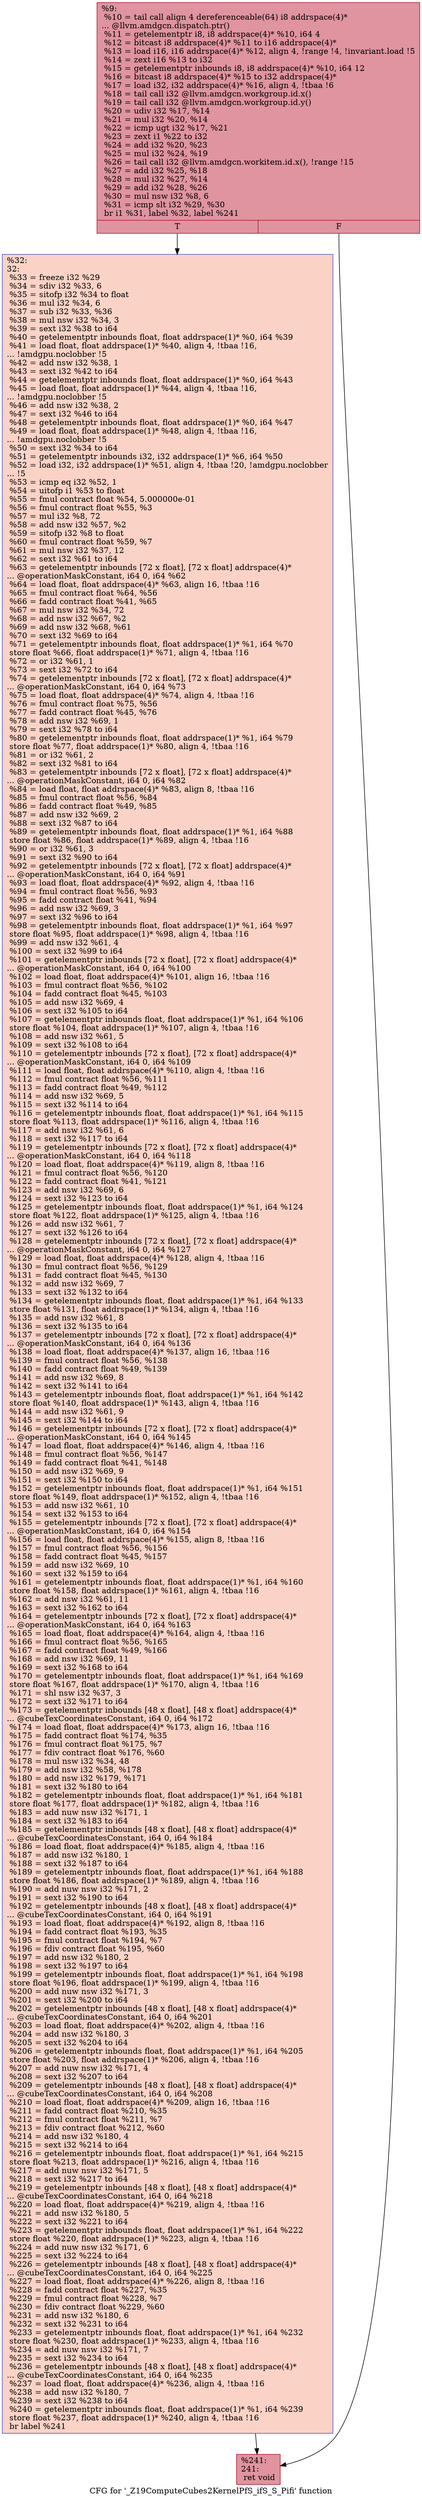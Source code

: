 digraph "CFG for '_Z19ComputeCubes2KernelPfS_ifS_S_Pifi' function" {
	label="CFG for '_Z19ComputeCubes2KernelPfS_ifS_S_Pifi' function";

	Node0x6119420 [shape=record,color="#b70d28ff", style=filled, fillcolor="#b70d2870",label="{%9:\l  %10 = tail call align 4 dereferenceable(64) i8 addrspace(4)*\l... @llvm.amdgcn.dispatch.ptr()\l  %11 = getelementptr i8, i8 addrspace(4)* %10, i64 4\l  %12 = bitcast i8 addrspace(4)* %11 to i16 addrspace(4)*\l  %13 = load i16, i16 addrspace(4)* %12, align 4, !range !4, !invariant.load !5\l  %14 = zext i16 %13 to i32\l  %15 = getelementptr inbounds i8, i8 addrspace(4)* %10, i64 12\l  %16 = bitcast i8 addrspace(4)* %15 to i32 addrspace(4)*\l  %17 = load i32, i32 addrspace(4)* %16, align 4, !tbaa !6\l  %18 = tail call i32 @llvm.amdgcn.workgroup.id.x()\l  %19 = tail call i32 @llvm.amdgcn.workgroup.id.y()\l  %20 = udiv i32 %17, %14\l  %21 = mul i32 %20, %14\l  %22 = icmp ugt i32 %17, %21\l  %23 = zext i1 %22 to i32\l  %24 = add i32 %20, %23\l  %25 = mul i32 %24, %19\l  %26 = tail call i32 @llvm.amdgcn.workitem.id.x(), !range !15\l  %27 = add i32 %25, %18\l  %28 = mul i32 %27, %14\l  %29 = add i32 %28, %26\l  %30 = mul nsw i32 %8, 6\l  %31 = icmp slt i32 %29, %30\l  br i1 %31, label %32, label %241\l|{<s0>T|<s1>F}}"];
	Node0x6119420:s0 -> Node0x611b8c0;
	Node0x6119420:s1 -> Node0x611b950;
	Node0x611b8c0 [shape=record,color="#3d50c3ff", style=filled, fillcolor="#f59c7d70",label="{%32:\l32:                                               \l  %33 = freeze i32 %29\l  %34 = sdiv i32 %33, 6\l  %35 = sitofp i32 %34 to float\l  %36 = mul i32 %34, 6\l  %37 = sub i32 %33, %36\l  %38 = mul nsw i32 %34, 3\l  %39 = sext i32 %38 to i64\l  %40 = getelementptr inbounds float, float addrspace(1)* %0, i64 %39\l  %41 = load float, float addrspace(1)* %40, align 4, !tbaa !16,\l... !amdgpu.noclobber !5\l  %42 = add nsw i32 %38, 1\l  %43 = sext i32 %42 to i64\l  %44 = getelementptr inbounds float, float addrspace(1)* %0, i64 %43\l  %45 = load float, float addrspace(1)* %44, align 4, !tbaa !16,\l... !amdgpu.noclobber !5\l  %46 = add nsw i32 %38, 2\l  %47 = sext i32 %46 to i64\l  %48 = getelementptr inbounds float, float addrspace(1)* %0, i64 %47\l  %49 = load float, float addrspace(1)* %48, align 4, !tbaa !16,\l... !amdgpu.noclobber !5\l  %50 = sext i32 %34 to i64\l  %51 = getelementptr inbounds i32, i32 addrspace(1)* %6, i64 %50\l  %52 = load i32, i32 addrspace(1)* %51, align 4, !tbaa !20, !amdgpu.noclobber\l... !5\l  %53 = icmp eq i32 %52, 1\l  %54 = uitofp i1 %53 to float\l  %55 = fmul contract float %54, 5.000000e-01\l  %56 = fmul contract float %55, %3\l  %57 = mul i32 %8, 72\l  %58 = add nsw i32 %57, %2\l  %59 = sitofp i32 %8 to float\l  %60 = fmul contract float %59, %7\l  %61 = mul nsw i32 %37, 12\l  %62 = sext i32 %61 to i64\l  %63 = getelementptr inbounds [72 x float], [72 x float] addrspace(4)*\l... @operationMaskConstant, i64 0, i64 %62\l  %64 = load float, float addrspace(4)* %63, align 16, !tbaa !16\l  %65 = fmul contract float %64, %56\l  %66 = fadd contract float %41, %65\l  %67 = mul nsw i32 %34, 72\l  %68 = add nsw i32 %67, %2\l  %69 = add nsw i32 %68, %61\l  %70 = sext i32 %69 to i64\l  %71 = getelementptr inbounds float, float addrspace(1)* %1, i64 %70\l  store float %66, float addrspace(1)* %71, align 4, !tbaa !16\l  %72 = or i32 %61, 1\l  %73 = sext i32 %72 to i64\l  %74 = getelementptr inbounds [72 x float], [72 x float] addrspace(4)*\l... @operationMaskConstant, i64 0, i64 %73\l  %75 = load float, float addrspace(4)* %74, align 4, !tbaa !16\l  %76 = fmul contract float %75, %56\l  %77 = fadd contract float %45, %76\l  %78 = add nsw i32 %69, 1\l  %79 = sext i32 %78 to i64\l  %80 = getelementptr inbounds float, float addrspace(1)* %1, i64 %79\l  store float %77, float addrspace(1)* %80, align 4, !tbaa !16\l  %81 = or i32 %61, 2\l  %82 = sext i32 %81 to i64\l  %83 = getelementptr inbounds [72 x float], [72 x float] addrspace(4)*\l... @operationMaskConstant, i64 0, i64 %82\l  %84 = load float, float addrspace(4)* %83, align 8, !tbaa !16\l  %85 = fmul contract float %56, %84\l  %86 = fadd contract float %49, %85\l  %87 = add nsw i32 %69, 2\l  %88 = sext i32 %87 to i64\l  %89 = getelementptr inbounds float, float addrspace(1)* %1, i64 %88\l  store float %86, float addrspace(1)* %89, align 4, !tbaa !16\l  %90 = or i32 %61, 3\l  %91 = sext i32 %90 to i64\l  %92 = getelementptr inbounds [72 x float], [72 x float] addrspace(4)*\l... @operationMaskConstant, i64 0, i64 %91\l  %93 = load float, float addrspace(4)* %92, align 4, !tbaa !16\l  %94 = fmul contract float %56, %93\l  %95 = fadd contract float %41, %94\l  %96 = add nsw i32 %69, 3\l  %97 = sext i32 %96 to i64\l  %98 = getelementptr inbounds float, float addrspace(1)* %1, i64 %97\l  store float %95, float addrspace(1)* %98, align 4, !tbaa !16\l  %99 = add nsw i32 %61, 4\l  %100 = sext i32 %99 to i64\l  %101 = getelementptr inbounds [72 x float], [72 x float] addrspace(4)*\l... @operationMaskConstant, i64 0, i64 %100\l  %102 = load float, float addrspace(4)* %101, align 16, !tbaa !16\l  %103 = fmul contract float %56, %102\l  %104 = fadd contract float %45, %103\l  %105 = add nsw i32 %69, 4\l  %106 = sext i32 %105 to i64\l  %107 = getelementptr inbounds float, float addrspace(1)* %1, i64 %106\l  store float %104, float addrspace(1)* %107, align 4, !tbaa !16\l  %108 = add nsw i32 %61, 5\l  %109 = sext i32 %108 to i64\l  %110 = getelementptr inbounds [72 x float], [72 x float] addrspace(4)*\l... @operationMaskConstant, i64 0, i64 %109\l  %111 = load float, float addrspace(4)* %110, align 4, !tbaa !16\l  %112 = fmul contract float %56, %111\l  %113 = fadd contract float %49, %112\l  %114 = add nsw i32 %69, 5\l  %115 = sext i32 %114 to i64\l  %116 = getelementptr inbounds float, float addrspace(1)* %1, i64 %115\l  store float %113, float addrspace(1)* %116, align 4, !tbaa !16\l  %117 = add nsw i32 %61, 6\l  %118 = sext i32 %117 to i64\l  %119 = getelementptr inbounds [72 x float], [72 x float] addrspace(4)*\l... @operationMaskConstant, i64 0, i64 %118\l  %120 = load float, float addrspace(4)* %119, align 8, !tbaa !16\l  %121 = fmul contract float %56, %120\l  %122 = fadd contract float %41, %121\l  %123 = add nsw i32 %69, 6\l  %124 = sext i32 %123 to i64\l  %125 = getelementptr inbounds float, float addrspace(1)* %1, i64 %124\l  store float %122, float addrspace(1)* %125, align 4, !tbaa !16\l  %126 = add nsw i32 %61, 7\l  %127 = sext i32 %126 to i64\l  %128 = getelementptr inbounds [72 x float], [72 x float] addrspace(4)*\l... @operationMaskConstant, i64 0, i64 %127\l  %129 = load float, float addrspace(4)* %128, align 4, !tbaa !16\l  %130 = fmul contract float %56, %129\l  %131 = fadd contract float %45, %130\l  %132 = add nsw i32 %69, 7\l  %133 = sext i32 %132 to i64\l  %134 = getelementptr inbounds float, float addrspace(1)* %1, i64 %133\l  store float %131, float addrspace(1)* %134, align 4, !tbaa !16\l  %135 = add nsw i32 %61, 8\l  %136 = sext i32 %135 to i64\l  %137 = getelementptr inbounds [72 x float], [72 x float] addrspace(4)*\l... @operationMaskConstant, i64 0, i64 %136\l  %138 = load float, float addrspace(4)* %137, align 16, !tbaa !16\l  %139 = fmul contract float %56, %138\l  %140 = fadd contract float %49, %139\l  %141 = add nsw i32 %69, 8\l  %142 = sext i32 %141 to i64\l  %143 = getelementptr inbounds float, float addrspace(1)* %1, i64 %142\l  store float %140, float addrspace(1)* %143, align 4, !tbaa !16\l  %144 = add nsw i32 %61, 9\l  %145 = sext i32 %144 to i64\l  %146 = getelementptr inbounds [72 x float], [72 x float] addrspace(4)*\l... @operationMaskConstant, i64 0, i64 %145\l  %147 = load float, float addrspace(4)* %146, align 4, !tbaa !16\l  %148 = fmul contract float %56, %147\l  %149 = fadd contract float %41, %148\l  %150 = add nsw i32 %69, 9\l  %151 = sext i32 %150 to i64\l  %152 = getelementptr inbounds float, float addrspace(1)* %1, i64 %151\l  store float %149, float addrspace(1)* %152, align 4, !tbaa !16\l  %153 = add nsw i32 %61, 10\l  %154 = sext i32 %153 to i64\l  %155 = getelementptr inbounds [72 x float], [72 x float] addrspace(4)*\l... @operationMaskConstant, i64 0, i64 %154\l  %156 = load float, float addrspace(4)* %155, align 8, !tbaa !16\l  %157 = fmul contract float %56, %156\l  %158 = fadd contract float %45, %157\l  %159 = add nsw i32 %69, 10\l  %160 = sext i32 %159 to i64\l  %161 = getelementptr inbounds float, float addrspace(1)* %1, i64 %160\l  store float %158, float addrspace(1)* %161, align 4, !tbaa !16\l  %162 = add nsw i32 %61, 11\l  %163 = sext i32 %162 to i64\l  %164 = getelementptr inbounds [72 x float], [72 x float] addrspace(4)*\l... @operationMaskConstant, i64 0, i64 %163\l  %165 = load float, float addrspace(4)* %164, align 4, !tbaa !16\l  %166 = fmul contract float %56, %165\l  %167 = fadd contract float %49, %166\l  %168 = add nsw i32 %69, 11\l  %169 = sext i32 %168 to i64\l  %170 = getelementptr inbounds float, float addrspace(1)* %1, i64 %169\l  store float %167, float addrspace(1)* %170, align 4, !tbaa !16\l  %171 = shl nsw i32 %37, 3\l  %172 = sext i32 %171 to i64\l  %173 = getelementptr inbounds [48 x float], [48 x float] addrspace(4)*\l... @cubeTexCoordinatesConstant, i64 0, i64 %172\l  %174 = load float, float addrspace(4)* %173, align 16, !tbaa !16\l  %175 = fadd contract float %174, %35\l  %176 = fmul contract float %175, %7\l  %177 = fdiv contract float %176, %60\l  %178 = mul nsw i32 %34, 48\l  %179 = add nsw i32 %58, %178\l  %180 = add nsw i32 %179, %171\l  %181 = sext i32 %180 to i64\l  %182 = getelementptr inbounds float, float addrspace(1)* %1, i64 %181\l  store float %177, float addrspace(1)* %182, align 4, !tbaa !16\l  %183 = add nuw nsw i32 %171, 1\l  %184 = sext i32 %183 to i64\l  %185 = getelementptr inbounds [48 x float], [48 x float] addrspace(4)*\l... @cubeTexCoordinatesConstant, i64 0, i64 %184\l  %186 = load float, float addrspace(4)* %185, align 4, !tbaa !16\l  %187 = add nsw i32 %180, 1\l  %188 = sext i32 %187 to i64\l  %189 = getelementptr inbounds float, float addrspace(1)* %1, i64 %188\l  store float %186, float addrspace(1)* %189, align 4, !tbaa !16\l  %190 = add nuw nsw i32 %171, 2\l  %191 = sext i32 %190 to i64\l  %192 = getelementptr inbounds [48 x float], [48 x float] addrspace(4)*\l... @cubeTexCoordinatesConstant, i64 0, i64 %191\l  %193 = load float, float addrspace(4)* %192, align 8, !tbaa !16\l  %194 = fadd contract float %193, %35\l  %195 = fmul contract float %194, %7\l  %196 = fdiv contract float %195, %60\l  %197 = add nsw i32 %180, 2\l  %198 = sext i32 %197 to i64\l  %199 = getelementptr inbounds float, float addrspace(1)* %1, i64 %198\l  store float %196, float addrspace(1)* %199, align 4, !tbaa !16\l  %200 = add nuw nsw i32 %171, 3\l  %201 = sext i32 %200 to i64\l  %202 = getelementptr inbounds [48 x float], [48 x float] addrspace(4)*\l... @cubeTexCoordinatesConstant, i64 0, i64 %201\l  %203 = load float, float addrspace(4)* %202, align 4, !tbaa !16\l  %204 = add nsw i32 %180, 3\l  %205 = sext i32 %204 to i64\l  %206 = getelementptr inbounds float, float addrspace(1)* %1, i64 %205\l  store float %203, float addrspace(1)* %206, align 4, !tbaa !16\l  %207 = add nuw nsw i32 %171, 4\l  %208 = sext i32 %207 to i64\l  %209 = getelementptr inbounds [48 x float], [48 x float] addrspace(4)*\l... @cubeTexCoordinatesConstant, i64 0, i64 %208\l  %210 = load float, float addrspace(4)* %209, align 16, !tbaa !16\l  %211 = fadd contract float %210, %35\l  %212 = fmul contract float %211, %7\l  %213 = fdiv contract float %212, %60\l  %214 = add nsw i32 %180, 4\l  %215 = sext i32 %214 to i64\l  %216 = getelementptr inbounds float, float addrspace(1)* %1, i64 %215\l  store float %213, float addrspace(1)* %216, align 4, !tbaa !16\l  %217 = add nuw nsw i32 %171, 5\l  %218 = sext i32 %217 to i64\l  %219 = getelementptr inbounds [48 x float], [48 x float] addrspace(4)*\l... @cubeTexCoordinatesConstant, i64 0, i64 %218\l  %220 = load float, float addrspace(4)* %219, align 4, !tbaa !16\l  %221 = add nsw i32 %180, 5\l  %222 = sext i32 %221 to i64\l  %223 = getelementptr inbounds float, float addrspace(1)* %1, i64 %222\l  store float %220, float addrspace(1)* %223, align 4, !tbaa !16\l  %224 = add nuw nsw i32 %171, 6\l  %225 = sext i32 %224 to i64\l  %226 = getelementptr inbounds [48 x float], [48 x float] addrspace(4)*\l... @cubeTexCoordinatesConstant, i64 0, i64 %225\l  %227 = load float, float addrspace(4)* %226, align 8, !tbaa !16\l  %228 = fadd contract float %227, %35\l  %229 = fmul contract float %228, %7\l  %230 = fdiv contract float %229, %60\l  %231 = add nsw i32 %180, 6\l  %232 = sext i32 %231 to i64\l  %233 = getelementptr inbounds float, float addrspace(1)* %1, i64 %232\l  store float %230, float addrspace(1)* %233, align 4, !tbaa !16\l  %234 = add nuw nsw i32 %171, 7\l  %235 = sext i32 %234 to i64\l  %236 = getelementptr inbounds [48 x float], [48 x float] addrspace(4)*\l... @cubeTexCoordinatesConstant, i64 0, i64 %235\l  %237 = load float, float addrspace(4)* %236, align 4, !tbaa !16\l  %238 = add nsw i32 %180, 7\l  %239 = sext i32 %238 to i64\l  %240 = getelementptr inbounds float, float addrspace(1)* %1, i64 %239\l  store float %237, float addrspace(1)* %240, align 4, !tbaa !16\l  br label %241\l}"];
	Node0x611b8c0 -> Node0x611b950;
	Node0x611b950 [shape=record,color="#b70d28ff", style=filled, fillcolor="#b70d2870",label="{%241:\l241:                                              \l  ret void\l}"];
}
